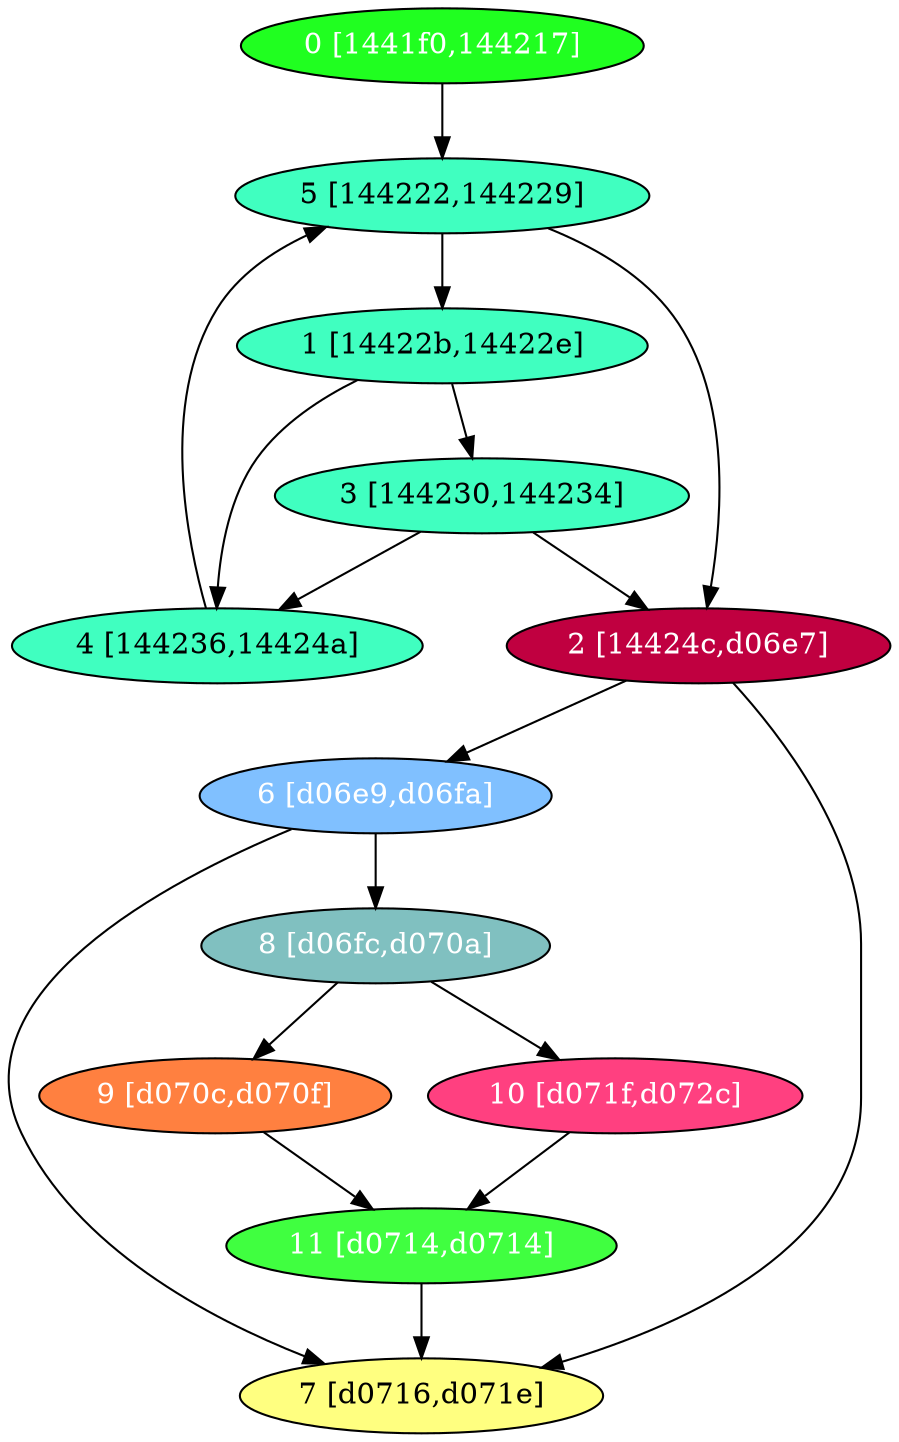 diGraph libnss3{
	libnss3_0  [style=filled fillcolor="#20FF20" fontcolor="#ffffff" shape=oval label="0 [1441f0,144217]"]
	libnss3_1  [style=filled fillcolor="#40FFC0" fontcolor="#000000" shape=oval label="1 [14422b,14422e]"]
	libnss3_2  [style=filled fillcolor="#C00040" fontcolor="#ffffff" shape=oval label="2 [14424c,d06e7]"]
	libnss3_3  [style=filled fillcolor="#40FFC0" fontcolor="#000000" shape=oval label="3 [144230,144234]"]
	libnss3_4  [style=filled fillcolor="#40FFC0" fontcolor="#000000" shape=oval label="4 [144236,14424a]"]
	libnss3_5  [style=filled fillcolor="#40FFC0" fontcolor="#000000" shape=oval label="5 [144222,144229]"]
	libnss3_6  [style=filled fillcolor="#80C0FF" fontcolor="#ffffff" shape=oval label="6 [d06e9,d06fa]"]
	libnss3_7  [style=filled fillcolor="#FFFF80" fontcolor="#000000" shape=oval label="7 [d0716,d071e]"]
	libnss3_8  [style=filled fillcolor="#80C0C0" fontcolor="#ffffff" shape=oval label="8 [d06fc,d070a]"]
	libnss3_9  [style=filled fillcolor="#FF8040" fontcolor="#ffffff" shape=oval label="9 [d070c,d070f]"]
	libnss3_a  [style=filled fillcolor="#FF4080" fontcolor="#ffffff" shape=oval label="10 [d071f,d072c]"]
	libnss3_b  [style=filled fillcolor="#40FF40" fontcolor="#ffffff" shape=oval label="11 [d0714,d0714]"]

	libnss3_0 -> libnss3_5
	libnss3_1 -> libnss3_3
	libnss3_1 -> libnss3_4
	libnss3_2 -> libnss3_6
	libnss3_2 -> libnss3_7
	libnss3_3 -> libnss3_2
	libnss3_3 -> libnss3_4
	libnss3_4 -> libnss3_5
	libnss3_5 -> libnss3_1
	libnss3_5 -> libnss3_2
	libnss3_6 -> libnss3_7
	libnss3_6 -> libnss3_8
	libnss3_8 -> libnss3_9
	libnss3_8 -> libnss3_a
	libnss3_9 -> libnss3_b
	libnss3_a -> libnss3_b
	libnss3_b -> libnss3_7
}